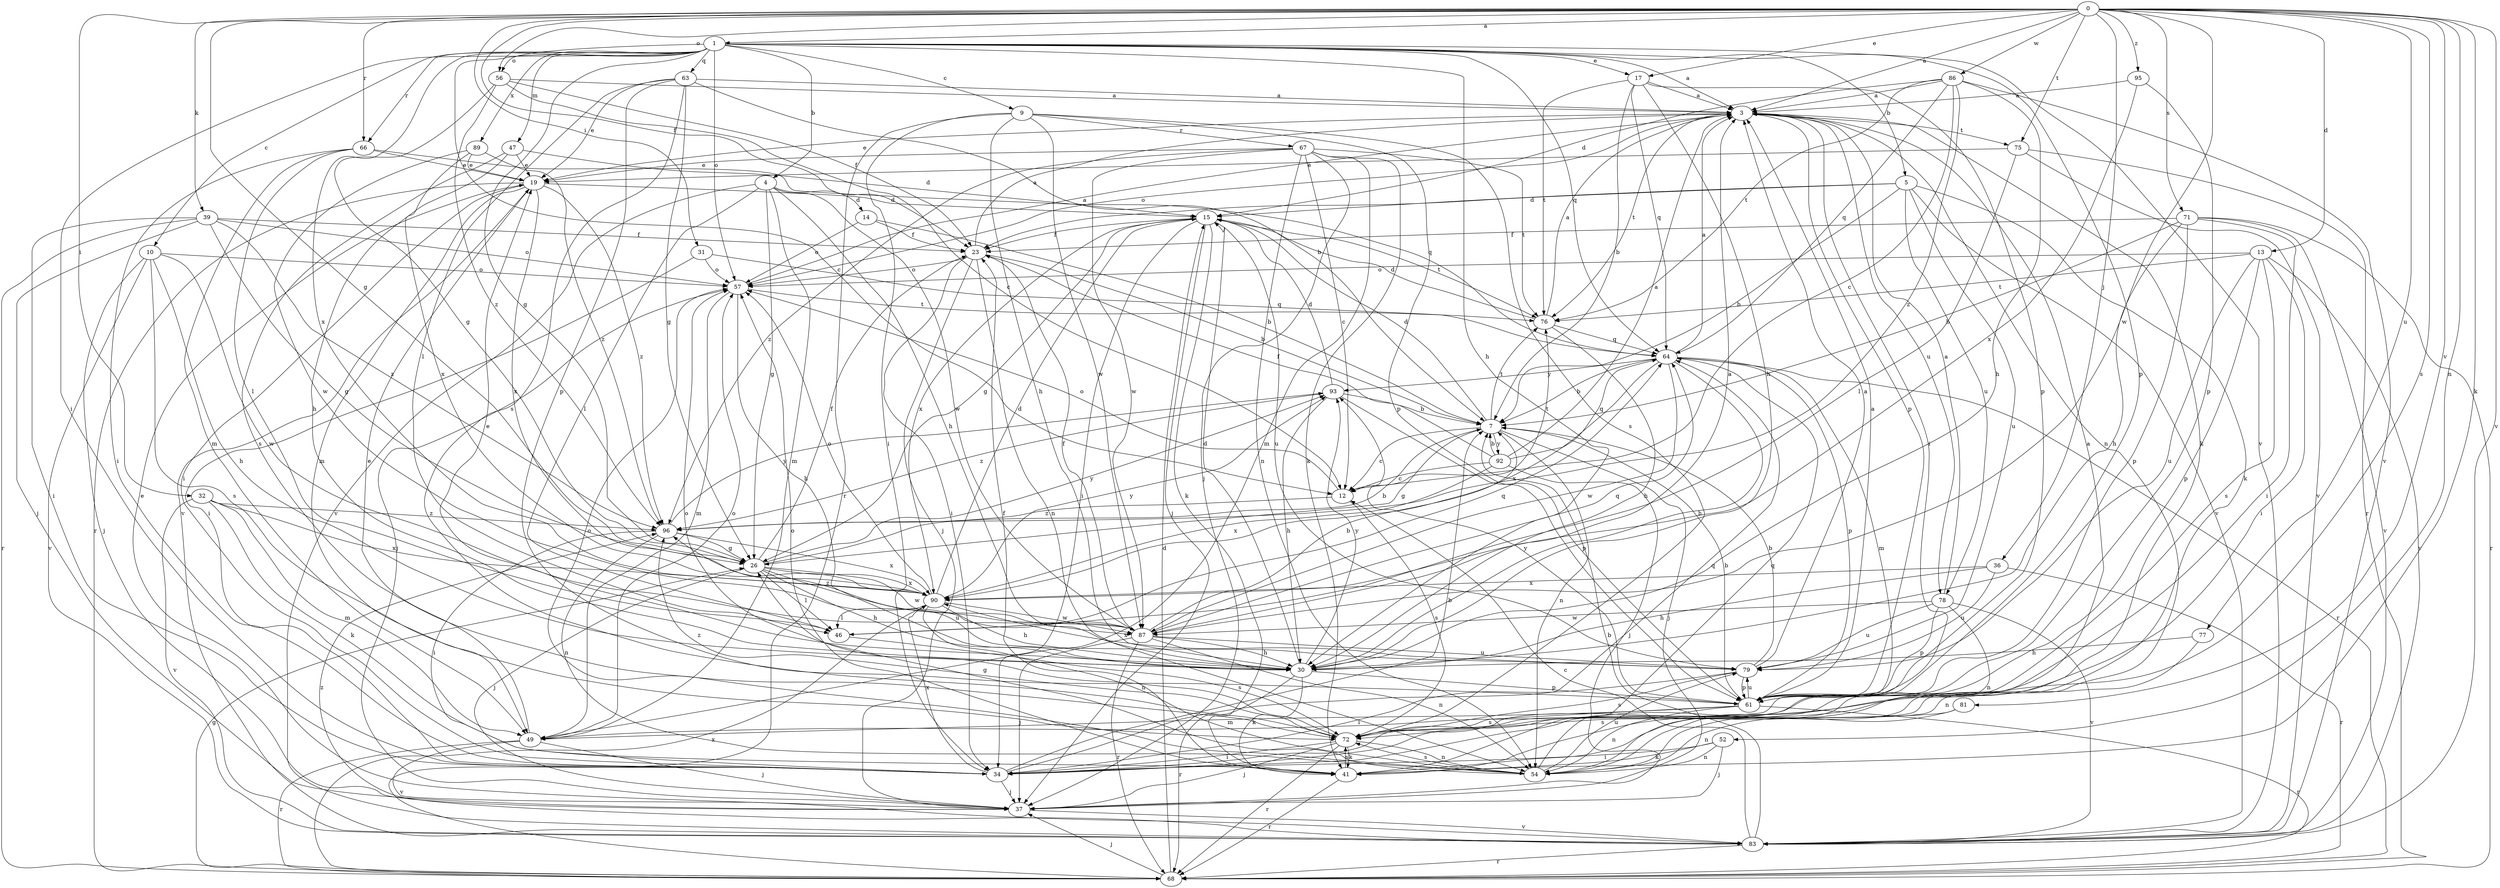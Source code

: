 strict digraph  {
0;
1;
3;
4;
5;
7;
9;
10;
12;
13;
14;
15;
17;
19;
23;
26;
30;
31;
32;
34;
36;
37;
39;
41;
46;
47;
49;
52;
54;
56;
57;
61;
63;
64;
66;
67;
68;
71;
72;
75;
76;
77;
78;
79;
81;
83;
86;
87;
89;
90;
92;
93;
95;
96;
0 -> 1  [label=a];
0 -> 3  [label=a];
0 -> 13  [label=d];
0 -> 17  [label=e];
0 -> 23  [label=f];
0 -> 26  [label=g];
0 -> 31  [label=i];
0 -> 32  [label=i];
0 -> 36  [label=j];
0 -> 39  [label=k];
0 -> 41  [label=k];
0 -> 52  [label=n];
0 -> 56  [label=o];
0 -> 66  [label=r];
0 -> 71  [label=s];
0 -> 72  [label=s];
0 -> 75  [label=t];
0 -> 77  [label=u];
0 -> 81  [label=v];
0 -> 83  [label=v];
0 -> 86  [label=w];
0 -> 87  [label=w];
0 -> 95  [label=z];
1 -> 3  [label=a];
1 -> 4  [label=b];
1 -> 5  [label=b];
1 -> 9  [label=c];
1 -> 10  [label=c];
1 -> 12  [label=c];
1 -> 17  [label=e];
1 -> 26  [label=g];
1 -> 30  [label=h];
1 -> 34  [label=i];
1 -> 47  [label=m];
1 -> 56  [label=o];
1 -> 57  [label=o];
1 -> 61  [label=p];
1 -> 63  [label=q];
1 -> 64  [label=q];
1 -> 66  [label=r];
1 -> 83  [label=v];
1 -> 89  [label=x];
1 -> 90  [label=x];
3 -> 19  [label=e];
3 -> 34  [label=i];
3 -> 41  [label=k];
3 -> 54  [label=n];
3 -> 57  [label=o];
3 -> 61  [label=p];
3 -> 75  [label=t];
3 -> 76  [label=t];
3 -> 78  [label=u];
4 -> 14  [label=d];
4 -> 26  [label=g];
4 -> 30  [label=h];
4 -> 46  [label=l];
4 -> 49  [label=m];
4 -> 83  [label=v];
4 -> 87  [label=w];
5 -> 7  [label=b];
5 -> 15  [label=d];
5 -> 23  [label=f];
5 -> 41  [label=k];
5 -> 78  [label=u];
5 -> 79  [label=u];
5 -> 83  [label=v];
7 -> 12  [label=c];
7 -> 15  [label=d];
7 -> 26  [label=g];
7 -> 37  [label=j];
7 -> 54  [label=n];
7 -> 76  [label=t];
7 -> 92  [label=y];
9 -> 30  [label=h];
9 -> 34  [label=i];
9 -> 61  [label=p];
9 -> 67  [label=r];
9 -> 68  [label=r];
9 -> 72  [label=s];
9 -> 87  [label=w];
10 -> 30  [label=h];
10 -> 37  [label=j];
10 -> 57  [label=o];
10 -> 72  [label=s];
10 -> 83  [label=v];
10 -> 87  [label=w];
12 -> 57  [label=o];
12 -> 72  [label=s];
12 -> 76  [label=t];
12 -> 96  [label=z];
13 -> 34  [label=i];
13 -> 57  [label=o];
13 -> 61  [label=p];
13 -> 72  [label=s];
13 -> 76  [label=t];
13 -> 79  [label=u];
13 -> 83  [label=v];
14 -> 7  [label=b];
14 -> 23  [label=f];
14 -> 57  [label=o];
15 -> 23  [label=f];
15 -> 26  [label=g];
15 -> 34  [label=i];
15 -> 37  [label=j];
15 -> 41  [label=k];
15 -> 76  [label=t];
15 -> 79  [label=u];
15 -> 90  [label=x];
17 -> 3  [label=a];
17 -> 7  [label=b];
17 -> 30  [label=h];
17 -> 61  [label=p];
17 -> 64  [label=q];
17 -> 76  [label=t];
19 -> 15  [label=d];
19 -> 34  [label=i];
19 -> 49  [label=m];
19 -> 68  [label=r];
19 -> 83  [label=v];
19 -> 90  [label=x];
19 -> 96  [label=z];
23 -> 3  [label=a];
23 -> 7  [label=b];
23 -> 34  [label=i];
23 -> 37  [label=j];
23 -> 54  [label=n];
23 -> 57  [label=o];
26 -> 7  [label=b];
26 -> 23  [label=f];
26 -> 30  [label=h];
26 -> 37  [label=j];
26 -> 46  [label=l];
26 -> 79  [label=u];
26 -> 87  [label=w];
26 -> 90  [label=x];
26 -> 93  [label=y];
30 -> 15  [label=d];
30 -> 19  [label=e];
30 -> 41  [label=k];
30 -> 61  [label=p];
30 -> 68  [label=r];
30 -> 93  [label=y];
31 -> 34  [label=i];
31 -> 57  [label=o];
31 -> 64  [label=q];
32 -> 41  [label=k];
32 -> 49  [label=m];
32 -> 83  [label=v];
32 -> 90  [label=x];
32 -> 96  [label=z];
34 -> 7  [label=b];
34 -> 37  [label=j];
34 -> 64  [label=q];
34 -> 90  [label=x];
36 -> 30  [label=h];
36 -> 68  [label=r];
36 -> 79  [label=u];
36 -> 90  [label=x];
37 -> 19  [label=e];
37 -> 83  [label=v];
39 -> 23  [label=f];
39 -> 26  [label=g];
39 -> 34  [label=i];
39 -> 37  [label=j];
39 -> 57  [label=o];
39 -> 68  [label=r];
39 -> 96  [label=z];
41 -> 3  [label=a];
41 -> 23  [label=f];
41 -> 57  [label=o];
41 -> 68  [label=r];
41 -> 72  [label=s];
46 -> 64  [label=q];
46 -> 72  [label=s];
47 -> 15  [label=d];
47 -> 19  [label=e];
47 -> 30  [label=h];
47 -> 72  [label=s];
49 -> 19  [label=e];
49 -> 37  [label=j];
49 -> 57  [label=o];
49 -> 68  [label=r];
49 -> 83  [label=v];
52 -> 34  [label=i];
52 -> 37  [label=j];
52 -> 41  [label=k];
52 -> 54  [label=n];
54 -> 26  [label=g];
54 -> 57  [label=o];
54 -> 64  [label=q];
54 -> 72  [label=s];
54 -> 79  [label=u];
56 -> 3  [label=a];
56 -> 12  [label=c];
56 -> 23  [label=f];
56 -> 26  [label=g];
56 -> 96  [label=z];
57 -> 3  [label=a];
57 -> 30  [label=h];
57 -> 37  [label=j];
57 -> 49  [label=m];
57 -> 76  [label=t];
61 -> 3  [label=a];
61 -> 7  [label=b];
61 -> 49  [label=m];
61 -> 54  [label=n];
61 -> 68  [label=r];
61 -> 72  [label=s];
61 -> 79  [label=u];
61 -> 93  [label=y];
63 -> 3  [label=a];
63 -> 7  [label=b];
63 -> 19  [label=e];
63 -> 26  [label=g];
63 -> 46  [label=l];
63 -> 61  [label=p];
63 -> 72  [label=s];
64 -> 3  [label=a];
64 -> 7  [label=b];
64 -> 30  [label=h];
64 -> 49  [label=m];
64 -> 61  [label=p];
64 -> 68  [label=r];
64 -> 87  [label=w];
64 -> 90  [label=x];
64 -> 93  [label=y];
66 -> 19  [label=e];
66 -> 34  [label=i];
66 -> 46  [label=l];
66 -> 49  [label=m];
66 -> 64  [label=q];
67 -> 12  [label=c];
67 -> 19  [label=e];
67 -> 37  [label=j];
67 -> 41  [label=k];
67 -> 49  [label=m];
67 -> 54  [label=n];
67 -> 76  [label=t];
67 -> 87  [label=w];
67 -> 96  [label=z];
68 -> 15  [label=d];
68 -> 26  [label=g];
68 -> 37  [label=j];
68 -> 90  [label=x];
71 -> 7  [label=b];
71 -> 23  [label=f];
71 -> 30  [label=h];
71 -> 34  [label=i];
71 -> 61  [label=p];
71 -> 68  [label=r];
71 -> 83  [label=v];
72 -> 34  [label=i];
72 -> 37  [label=j];
72 -> 41  [label=k];
72 -> 54  [label=n];
72 -> 57  [label=o];
72 -> 68  [label=r];
72 -> 96  [label=z];
75 -> 19  [label=e];
75 -> 46  [label=l];
75 -> 68  [label=r];
75 -> 83  [label=v];
76 -> 3  [label=a];
76 -> 15  [label=d];
76 -> 30  [label=h];
76 -> 64  [label=q];
77 -> 30  [label=h];
77 -> 54  [label=n];
78 -> 3  [label=a];
78 -> 54  [label=n];
78 -> 61  [label=p];
78 -> 79  [label=u];
78 -> 83  [label=v];
78 -> 87  [label=w];
79 -> 3  [label=a];
79 -> 7  [label=b];
79 -> 34  [label=i];
79 -> 61  [label=p];
79 -> 72  [label=s];
79 -> 90  [label=x];
81 -> 54  [label=n];
81 -> 72  [label=s];
83 -> 7  [label=b];
83 -> 12  [label=c];
83 -> 68  [label=r];
83 -> 96  [label=z];
86 -> 3  [label=a];
86 -> 12  [label=c];
86 -> 15  [label=d];
86 -> 30  [label=h];
86 -> 64  [label=q];
86 -> 76  [label=t];
86 -> 83  [label=v];
86 -> 96  [label=z];
87 -> 3  [label=a];
87 -> 7  [label=b];
87 -> 23  [label=f];
87 -> 30  [label=h];
87 -> 37  [label=j];
87 -> 54  [label=n];
87 -> 64  [label=q];
87 -> 68  [label=r];
87 -> 79  [label=u];
87 -> 96  [label=z];
89 -> 19  [label=e];
89 -> 87  [label=w];
89 -> 90  [label=x];
89 -> 96  [label=z];
90 -> 15  [label=d];
90 -> 30  [label=h];
90 -> 46  [label=l];
90 -> 54  [label=n];
90 -> 57  [label=o];
90 -> 87  [label=w];
90 -> 93  [label=y];
92 -> 3  [label=a];
92 -> 7  [label=b];
92 -> 12  [label=c];
92 -> 23  [label=f];
92 -> 37  [label=j];
92 -> 64  [label=q];
92 -> 90  [label=x];
93 -> 7  [label=b];
93 -> 15  [label=d];
93 -> 30  [label=h];
93 -> 61  [label=p];
93 -> 96  [label=z];
95 -> 3  [label=a];
95 -> 61  [label=p];
95 -> 90  [label=x];
96 -> 26  [label=g];
96 -> 34  [label=i];
96 -> 54  [label=n];
96 -> 90  [label=x];
96 -> 93  [label=y];
}
